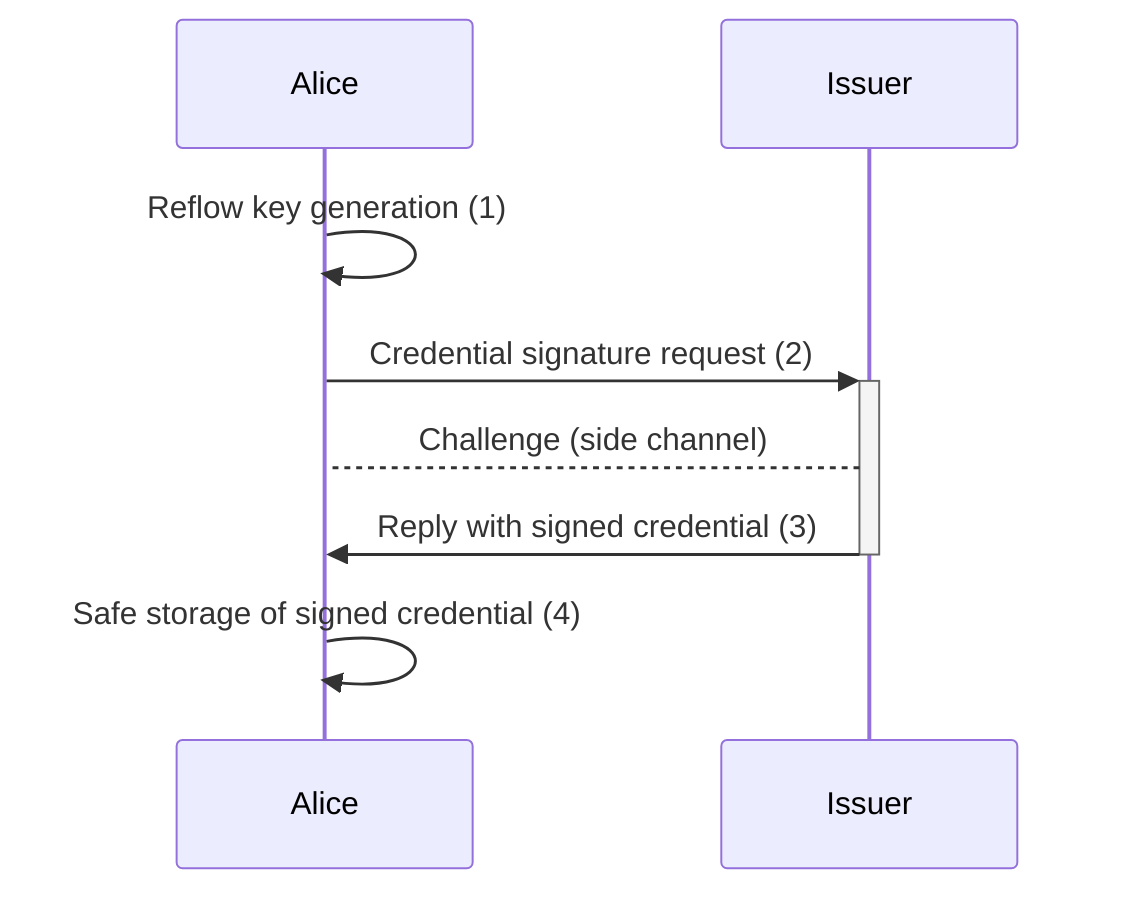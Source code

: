 sequenceDiagram
  participant A as Alice
  participant I as Issuer
  A->>A: Reflow key generation (1)
  A->>+I: Credential signature request (2)
  I-->A: Challenge (side channel)
  I->>-A: Reply with signed credential (3)
  A->>A: Safe storage of signed credential (4)